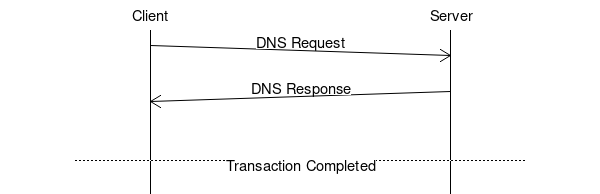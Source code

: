 # MSC Sequence Diagram Example: DNS Query Transaction

msc {
    # Chart Options
    arcgradient = "10";

    # Entities
    a [ label = "Client" ], b [ label = "Server" ];

    # Message Flow
    a =>> b [ label = "DNS Request" ];
    b =>> a [ label = "DNS Response" ];
    |||;
    --- [ label = "Transaction Completed" ];
}
